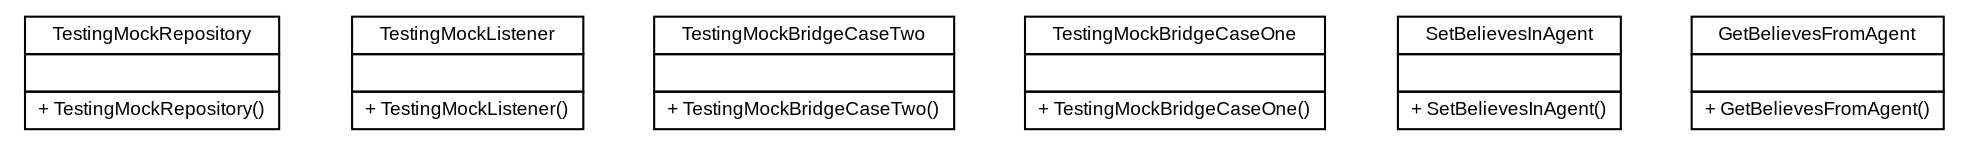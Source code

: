 #!/usr/local/bin/dot
#
# Class diagram 
# Generated by UMLGraph version 5.1 (http://www.umlgraph.org/)
#

digraph G {
	edge [fontname="arial",fontsize=10,labelfontname="arial",labelfontsize=10];
	node [fontname="arial",fontsize=10,shape=plaintext];
	nodesep=0.25;
	ranksep=0.5;
	// es.upm.dit.gsi.beast.platform.jadex.jadexPlatformTest.TestingMockRepository
	c87 [label=<<table title="es.upm.dit.gsi.beast.platform.jadex.jadexPlatformTest.TestingMockRepository" border="0" cellborder="1" cellspacing="0" cellpadding="2" port="p" href="./TestingMockRepository.html">
		<tr><td><table border="0" cellspacing="0" cellpadding="1">
<tr><td align="center" balign="center"> TestingMockRepository </td></tr>
		</table></td></tr>
		<tr><td><table border="0" cellspacing="0" cellpadding="1">
<tr><td align="left" balign="left">  </td></tr>
		</table></td></tr>
		<tr><td><table border="0" cellspacing="0" cellpadding="1">
<tr><td align="left" balign="left"> + TestingMockRepository() </td></tr>
		</table></td></tr>
		</table>>, fontname="arial", fontcolor="black", fontsize=9.0];
	// es.upm.dit.gsi.beast.platform.jadex.jadexPlatformTest.TestingMockListener
	c88 [label=<<table title="es.upm.dit.gsi.beast.platform.jadex.jadexPlatformTest.TestingMockListener" border="0" cellborder="1" cellspacing="0" cellpadding="2" port="p" href="./TestingMockListener.html">
		<tr><td><table border="0" cellspacing="0" cellpadding="1">
<tr><td align="center" balign="center"> TestingMockListener </td></tr>
		</table></td></tr>
		<tr><td><table border="0" cellspacing="0" cellpadding="1">
<tr><td align="left" balign="left">  </td></tr>
		</table></td></tr>
		<tr><td><table border="0" cellspacing="0" cellpadding="1">
<tr><td align="left" balign="left"> + TestingMockListener() </td></tr>
		</table></td></tr>
		</table>>, fontname="arial", fontcolor="black", fontsize=9.0];
	// es.upm.dit.gsi.beast.platform.jadex.jadexPlatformTest.TestingMockBridgeCaseTwo
	c89 [label=<<table title="es.upm.dit.gsi.beast.platform.jadex.jadexPlatformTest.TestingMockBridgeCaseTwo" border="0" cellborder="1" cellspacing="0" cellpadding="2" port="p" href="./TestingMockBridgeCaseTwo.html">
		<tr><td><table border="0" cellspacing="0" cellpadding="1">
<tr><td align="center" balign="center"> TestingMockBridgeCaseTwo </td></tr>
		</table></td></tr>
		<tr><td><table border="0" cellspacing="0" cellpadding="1">
<tr><td align="left" balign="left">  </td></tr>
		</table></td></tr>
		<tr><td><table border="0" cellspacing="0" cellpadding="1">
<tr><td align="left" balign="left"> + TestingMockBridgeCaseTwo() </td></tr>
		</table></td></tr>
		</table>>, fontname="arial", fontcolor="black", fontsize=9.0];
	// es.upm.dit.gsi.beast.platform.jadex.jadexPlatformTest.TestingMockBridgeCaseOne
	c90 [label=<<table title="es.upm.dit.gsi.beast.platform.jadex.jadexPlatformTest.TestingMockBridgeCaseOne" border="0" cellborder="1" cellspacing="0" cellpadding="2" port="p" href="./TestingMockBridgeCaseOne.html">
		<tr><td><table border="0" cellspacing="0" cellpadding="1">
<tr><td align="center" balign="center"> TestingMockBridgeCaseOne </td></tr>
		</table></td></tr>
		<tr><td><table border="0" cellspacing="0" cellpadding="1">
<tr><td align="left" balign="left">  </td></tr>
		</table></td></tr>
		<tr><td><table border="0" cellspacing="0" cellpadding="1">
<tr><td align="left" balign="left"> + TestingMockBridgeCaseOne() </td></tr>
		</table></td></tr>
		</table>>, fontname="arial", fontcolor="black", fontsize=9.0];
	// es.upm.dit.gsi.beast.platform.jadex.jadexPlatformTest.SetBelievesInAgent
	c91 [label=<<table title="es.upm.dit.gsi.beast.platform.jadex.jadexPlatformTest.SetBelievesInAgent" border="0" cellborder="1" cellspacing="0" cellpadding="2" port="p" href="./SetBelievesInAgent.html">
		<tr><td><table border="0" cellspacing="0" cellpadding="1">
<tr><td align="center" balign="center"> SetBelievesInAgent </td></tr>
		</table></td></tr>
		<tr><td><table border="0" cellspacing="0" cellpadding="1">
<tr><td align="left" balign="left">  </td></tr>
		</table></td></tr>
		<tr><td><table border="0" cellspacing="0" cellpadding="1">
<tr><td align="left" balign="left"> + SetBelievesInAgent() </td></tr>
		</table></td></tr>
		</table>>, fontname="arial", fontcolor="black", fontsize=9.0];
	// es.upm.dit.gsi.beast.platform.jadex.jadexPlatformTest.GetBelievesFromAgent
	c92 [label=<<table title="es.upm.dit.gsi.beast.platform.jadex.jadexPlatformTest.GetBelievesFromAgent" border="0" cellborder="1" cellspacing="0" cellpadding="2" port="p" href="./GetBelievesFromAgent.html">
		<tr><td><table border="0" cellspacing="0" cellpadding="1">
<tr><td align="center" balign="center"> GetBelievesFromAgent </td></tr>
		</table></td></tr>
		<tr><td><table border="0" cellspacing="0" cellpadding="1">
<tr><td align="left" balign="left">  </td></tr>
		</table></td></tr>
		<tr><td><table border="0" cellspacing="0" cellpadding="1">
<tr><td align="left" balign="left"> + GetBelievesFromAgent() </td></tr>
		</table></td></tr>
		</table>>, fontname="arial", fontcolor="black", fontsize=9.0];
}

